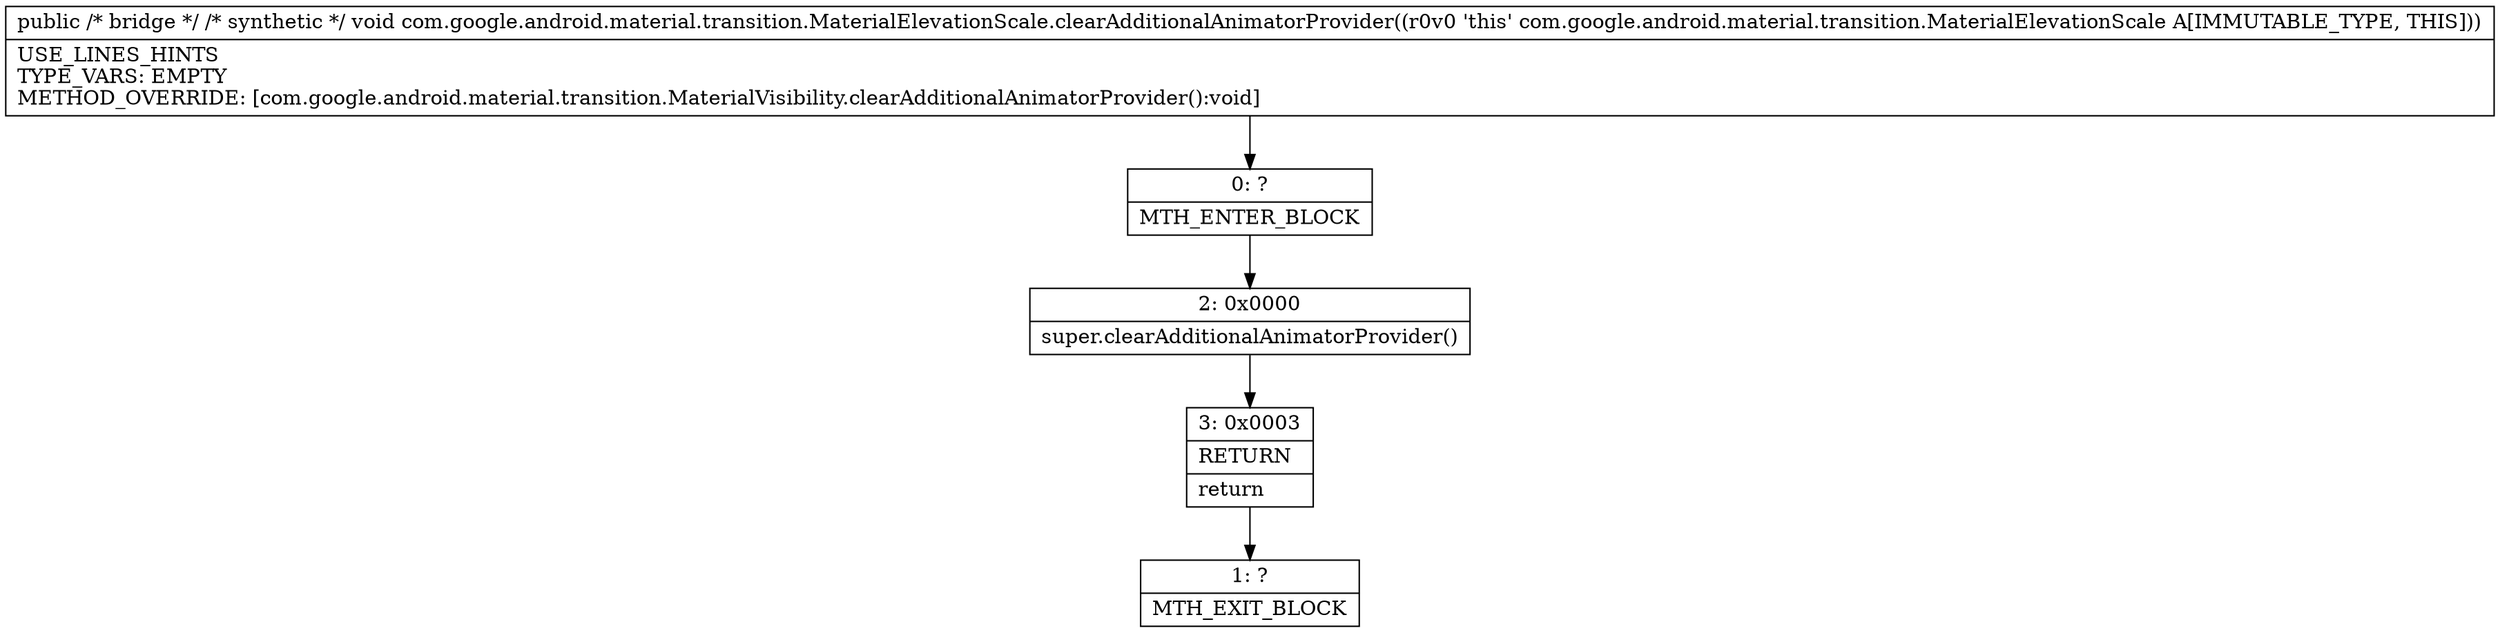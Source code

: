 digraph "CFG forcom.google.android.material.transition.MaterialElevationScale.clearAdditionalAnimatorProvider()V" {
Node_0 [shape=record,label="{0\:\ ?|MTH_ENTER_BLOCK\l}"];
Node_2 [shape=record,label="{2\:\ 0x0000|super.clearAdditionalAnimatorProvider()\l}"];
Node_3 [shape=record,label="{3\:\ 0x0003|RETURN\l|return\l}"];
Node_1 [shape=record,label="{1\:\ ?|MTH_EXIT_BLOCK\l}"];
MethodNode[shape=record,label="{public \/* bridge *\/ \/* synthetic *\/ void com.google.android.material.transition.MaterialElevationScale.clearAdditionalAnimatorProvider((r0v0 'this' com.google.android.material.transition.MaterialElevationScale A[IMMUTABLE_TYPE, THIS]))  | USE_LINES_HINTS\lTYPE_VARS: EMPTY\lMETHOD_OVERRIDE: [com.google.android.material.transition.MaterialVisibility.clearAdditionalAnimatorProvider():void]\l}"];
MethodNode -> Node_0;Node_0 -> Node_2;
Node_2 -> Node_3;
Node_3 -> Node_1;
}

